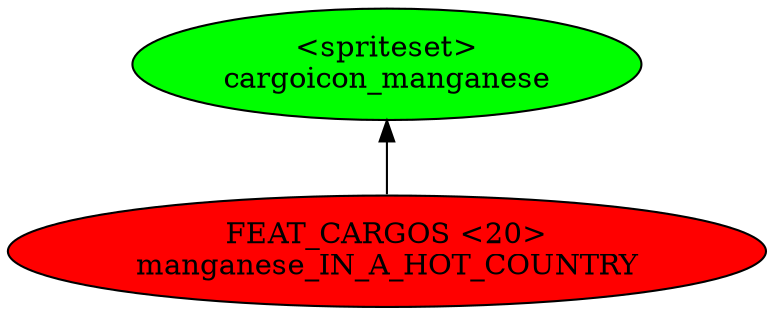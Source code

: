 digraph {
rankdir="BT"
cargoicon_manganese [fillcolor=green style="filled" label="<spriteset>\ncargoicon_manganese"]
manganese_IN_A_HOT_COUNTRY [fillcolor=red style="filled" label="FEAT_CARGOS <20>\nmanganese_IN_A_HOT_COUNTRY"]
manganese_IN_A_HOT_COUNTRY->cargoicon_manganese
}
